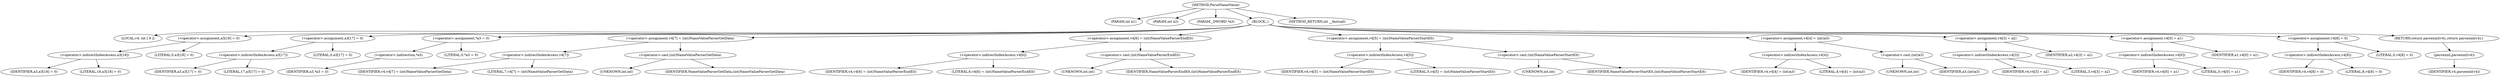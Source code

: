 digraph ParseNameValue {  
"1000102" [label = "(METHOD,ParseNameValue)" ]
"1000103" [label = "(PARAM,int a1)" ]
"1000104" [label = "(PARAM,int a2)" ]
"1000105" [label = "(PARAM,_DWORD *a3)" ]
"1000106" [label = "(BLOCK,,)" ]
"1000107" [label = "(LOCAL,v4: int [ 9 ])" ]
"1000108" [label = "(<operator>.assignment,a3[18] = 0)" ]
"1000109" [label = "(<operator>.indirectIndexAccess,a3[18])" ]
"1000110" [label = "(IDENTIFIER,a3,a3[18] = 0)" ]
"1000111" [label = "(LITERAL,18,a3[18] = 0)" ]
"1000112" [label = "(LITERAL,0,a3[18] = 0)" ]
"1000113" [label = "(<operator>.assignment,a3[17] = 0)" ]
"1000114" [label = "(<operator>.indirectIndexAccess,a3[17])" ]
"1000115" [label = "(IDENTIFIER,a3,a3[17] = 0)" ]
"1000116" [label = "(LITERAL,17,a3[17] = 0)" ]
"1000117" [label = "(LITERAL,0,a3[17] = 0)" ]
"1000118" [label = "(<operator>.assignment,*a3 = 0)" ]
"1000119" [label = "(<operator>.indirection,*a3)" ]
"1000120" [label = "(IDENTIFIER,a3,*a3 = 0)" ]
"1000121" [label = "(LITERAL,0,*a3 = 0)" ]
"1000122" [label = "(<operator>.assignment,v4[7] = (int)NameValueParserGetData)" ]
"1000123" [label = "(<operator>.indirectIndexAccess,v4[7])" ]
"1000124" [label = "(IDENTIFIER,v4,v4[7] = (int)NameValueParserGetData)" ]
"1000125" [label = "(LITERAL,7,v4[7] = (int)NameValueParserGetData)" ]
"1000126" [label = "(<operator>.cast,(int)NameValueParserGetData)" ]
"1000127" [label = "(UNKNOWN,int,int)" ]
"1000128" [label = "(IDENTIFIER,NameValueParserGetData,(int)NameValueParserGetData)" ]
"1000129" [label = "(<operator>.assignment,v4[6] = (int)NameValueParserEndElt)" ]
"1000130" [label = "(<operator>.indirectIndexAccess,v4[6])" ]
"1000131" [label = "(IDENTIFIER,v4,v4[6] = (int)NameValueParserEndElt)" ]
"1000132" [label = "(LITERAL,6,v4[6] = (int)NameValueParserEndElt)" ]
"1000133" [label = "(<operator>.cast,(int)NameValueParserEndElt)" ]
"1000134" [label = "(UNKNOWN,int,int)" ]
"1000135" [label = "(IDENTIFIER,NameValueParserEndElt,(int)NameValueParserEndElt)" ]
"1000136" [label = "(<operator>.assignment,v4[5] = (int)NameValueParserStartElt)" ]
"1000137" [label = "(<operator>.indirectIndexAccess,v4[5])" ]
"1000138" [label = "(IDENTIFIER,v4,v4[5] = (int)NameValueParserStartElt)" ]
"1000139" [label = "(LITERAL,5,v4[5] = (int)NameValueParserStartElt)" ]
"1000140" [label = "(<operator>.cast,(int)NameValueParserStartElt)" ]
"1000141" [label = "(UNKNOWN,int,int)" ]
"1000142" [label = "(IDENTIFIER,NameValueParserStartElt,(int)NameValueParserStartElt)" ]
"1000143" [label = "(<operator>.assignment,v4[4] = (int)a3)" ]
"1000144" [label = "(<operator>.indirectIndexAccess,v4[4])" ]
"1000145" [label = "(IDENTIFIER,v4,v4[4] = (int)a3)" ]
"1000146" [label = "(LITERAL,4,v4[4] = (int)a3)" ]
"1000147" [label = "(<operator>.cast,(int)a3)" ]
"1000148" [label = "(UNKNOWN,int,int)" ]
"1000149" [label = "(IDENTIFIER,a3,(int)a3)" ]
"1000150" [label = "(<operator>.assignment,v4[3] = a2)" ]
"1000151" [label = "(<operator>.indirectIndexAccess,v4[3])" ]
"1000152" [label = "(IDENTIFIER,v4,v4[3] = a2)" ]
"1000153" [label = "(LITERAL,3,v4[3] = a2)" ]
"1000154" [label = "(IDENTIFIER,a2,v4[3] = a2)" ]
"1000155" [label = "(<operator>.assignment,v4[0] = a1)" ]
"1000156" [label = "(<operator>.indirectIndexAccess,v4[0])" ]
"1000157" [label = "(IDENTIFIER,v4,v4[0] = a1)" ]
"1000158" [label = "(LITERAL,0,v4[0] = a1)" ]
"1000159" [label = "(IDENTIFIER,a1,v4[0] = a1)" ]
"1000160" [label = "(<operator>.assignment,v4[8] = 0)" ]
"1000161" [label = "(<operator>.indirectIndexAccess,v4[8])" ]
"1000162" [label = "(IDENTIFIER,v4,v4[8] = 0)" ]
"1000163" [label = "(LITERAL,8,v4[8] = 0)" ]
"1000164" [label = "(LITERAL,0,v4[8] = 0)" ]
"1000165" [label = "(RETURN,return parsexml(v4);,return parsexml(v4);)" ]
"1000166" [label = "(parsexml,parsexml(v4))" ]
"1000167" [label = "(IDENTIFIER,v4,parsexml(v4))" ]
"1000168" [label = "(METHOD_RETURN,int __fastcall)" ]
  "1000102" -> "1000103" 
  "1000102" -> "1000104" 
  "1000102" -> "1000105" 
  "1000102" -> "1000106" 
  "1000102" -> "1000168" 
  "1000106" -> "1000107" 
  "1000106" -> "1000108" 
  "1000106" -> "1000113" 
  "1000106" -> "1000118" 
  "1000106" -> "1000122" 
  "1000106" -> "1000129" 
  "1000106" -> "1000136" 
  "1000106" -> "1000143" 
  "1000106" -> "1000150" 
  "1000106" -> "1000155" 
  "1000106" -> "1000160" 
  "1000106" -> "1000165" 
  "1000108" -> "1000109" 
  "1000108" -> "1000112" 
  "1000109" -> "1000110" 
  "1000109" -> "1000111" 
  "1000113" -> "1000114" 
  "1000113" -> "1000117" 
  "1000114" -> "1000115" 
  "1000114" -> "1000116" 
  "1000118" -> "1000119" 
  "1000118" -> "1000121" 
  "1000119" -> "1000120" 
  "1000122" -> "1000123" 
  "1000122" -> "1000126" 
  "1000123" -> "1000124" 
  "1000123" -> "1000125" 
  "1000126" -> "1000127" 
  "1000126" -> "1000128" 
  "1000129" -> "1000130" 
  "1000129" -> "1000133" 
  "1000130" -> "1000131" 
  "1000130" -> "1000132" 
  "1000133" -> "1000134" 
  "1000133" -> "1000135" 
  "1000136" -> "1000137" 
  "1000136" -> "1000140" 
  "1000137" -> "1000138" 
  "1000137" -> "1000139" 
  "1000140" -> "1000141" 
  "1000140" -> "1000142" 
  "1000143" -> "1000144" 
  "1000143" -> "1000147" 
  "1000144" -> "1000145" 
  "1000144" -> "1000146" 
  "1000147" -> "1000148" 
  "1000147" -> "1000149" 
  "1000150" -> "1000151" 
  "1000150" -> "1000154" 
  "1000151" -> "1000152" 
  "1000151" -> "1000153" 
  "1000155" -> "1000156" 
  "1000155" -> "1000159" 
  "1000156" -> "1000157" 
  "1000156" -> "1000158" 
  "1000160" -> "1000161" 
  "1000160" -> "1000164" 
  "1000161" -> "1000162" 
  "1000161" -> "1000163" 
  "1000165" -> "1000166" 
  "1000166" -> "1000167" 
}
